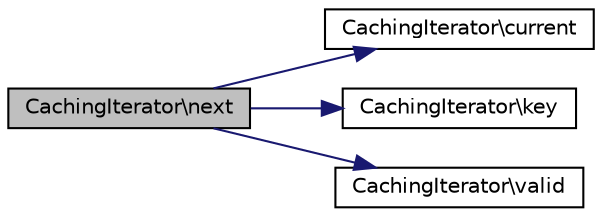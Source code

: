 digraph "CachingIterator\next"
{
  edge [fontname="Helvetica",fontsize="10",labelfontname="Helvetica",labelfontsize="10"];
  node [fontname="Helvetica",fontsize="10",shape=record];
  rankdir="LR";
  Node1 [label="CachingIterator\\next",height=0.2,width=0.4,color="black", fillcolor="grey75", style="filled" fontcolor="black"];
  Node1 -> Node2 [color="midnightblue",fontsize="10",style="solid",fontname="Helvetica"];
  Node2 [label="CachingIterator\\current",height=0.2,width=0.4,color="black", fillcolor="white", style="filled",URL="$classCachingIterator.html#aade967ac8b9546b7b2338f648b5f85be"];
  Node1 -> Node3 [color="midnightblue",fontsize="10",style="solid",fontname="Helvetica"];
  Node3 [label="CachingIterator\\key",height=0.2,width=0.4,color="black", fillcolor="white", style="filled",URL="$classCachingIterator.html#a37ee9365523c7aaf46a95169da25fe94"];
  Node1 -> Node4 [color="midnightblue",fontsize="10",style="solid",fontname="Helvetica"];
  Node4 [label="CachingIterator\\valid",height=0.2,width=0.4,color="black", fillcolor="white", style="filled",URL="$classCachingIterator.html#a46c671459a70dc9328c3db4bc5f2b2a1"];
}
